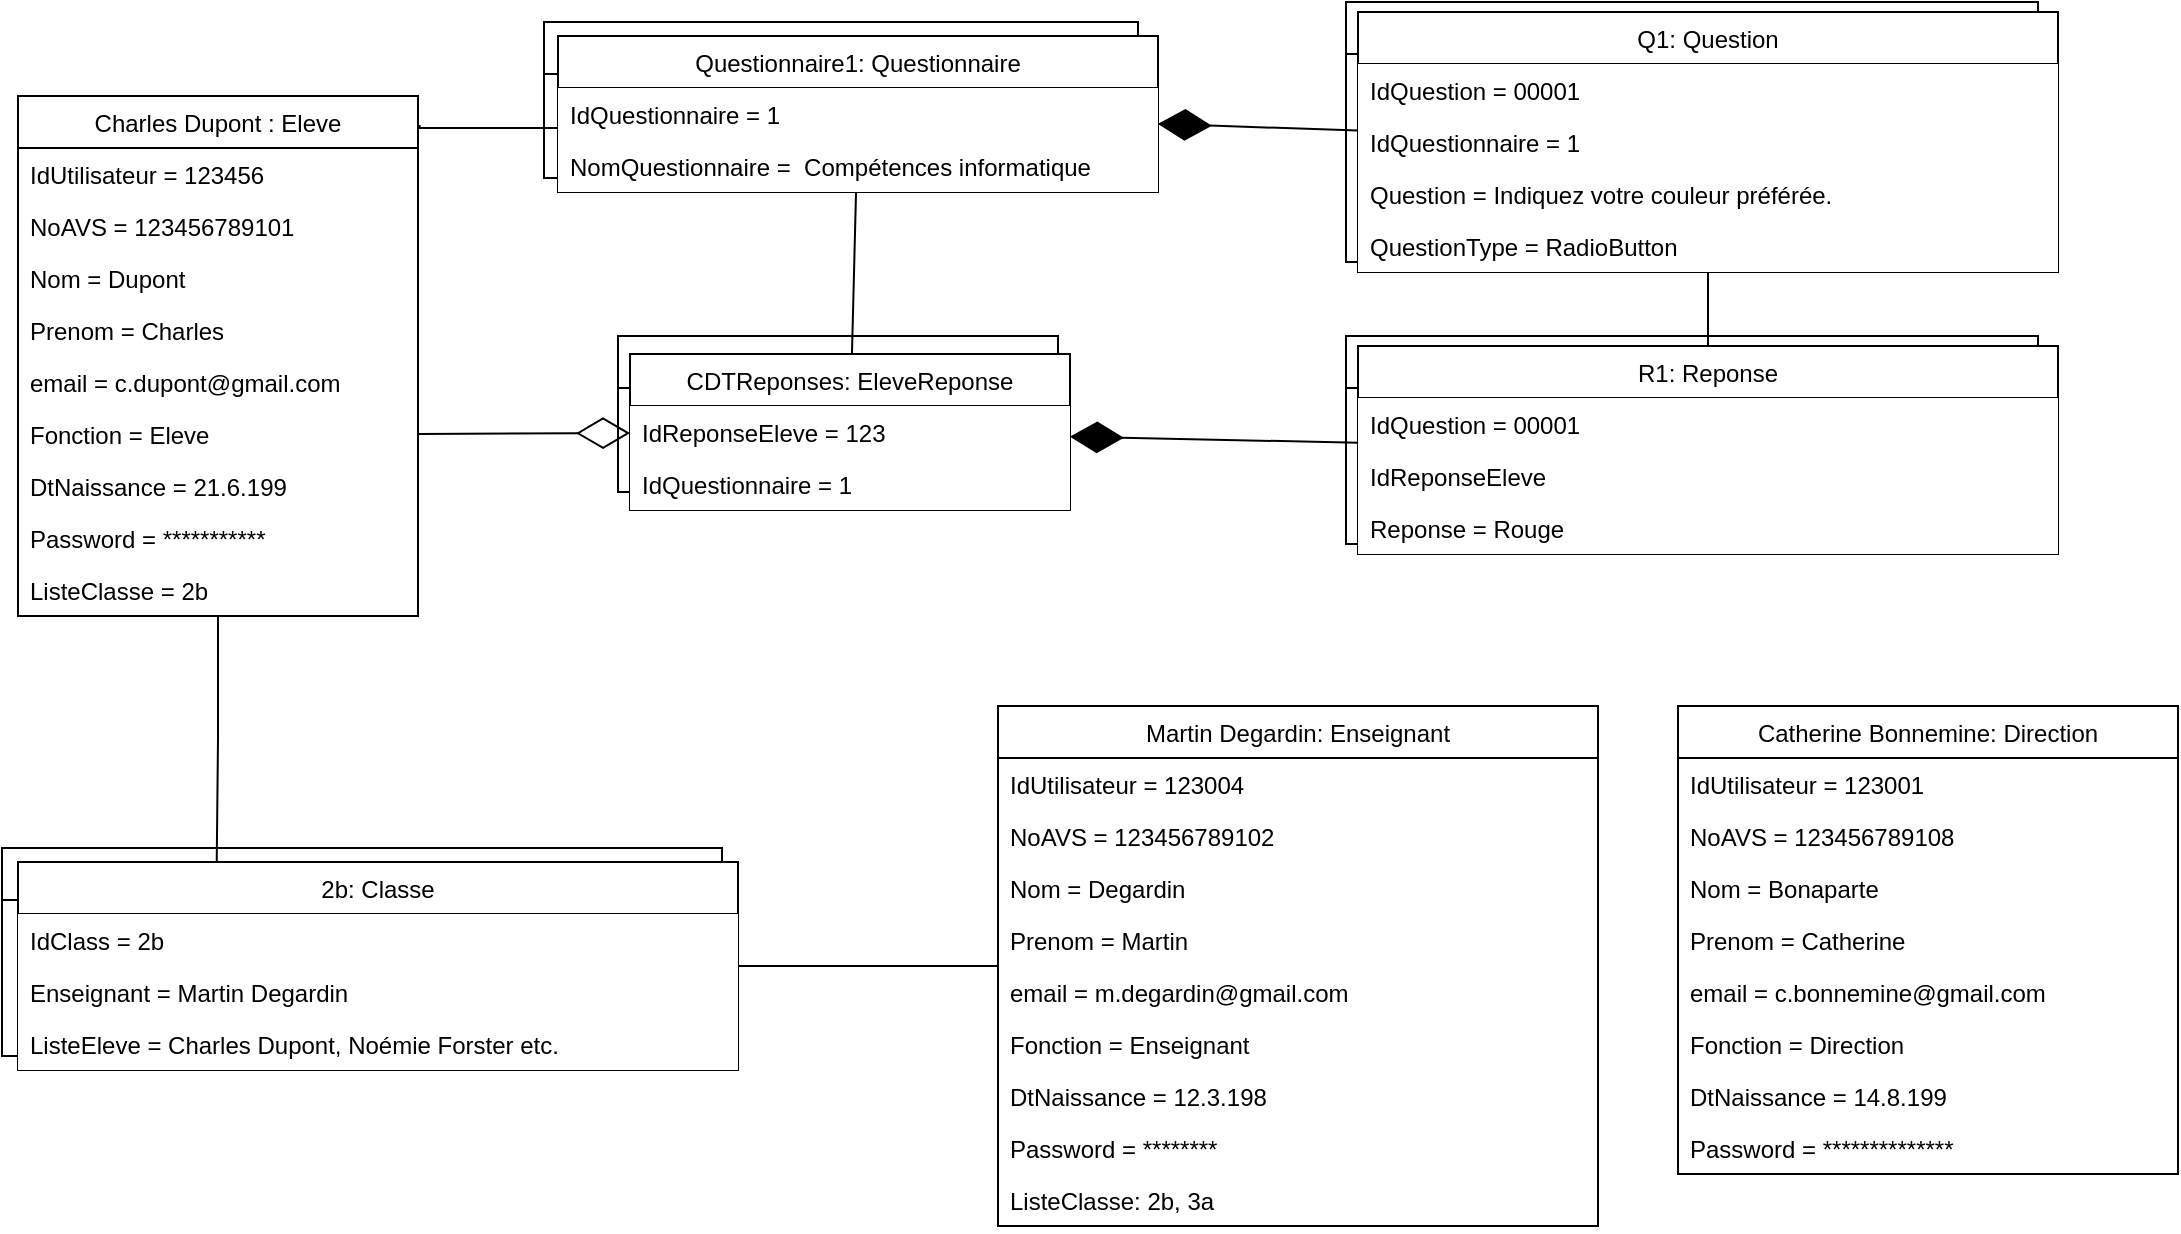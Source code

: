 <mxfile version="19.0.3" type="github">
  <diagram id="GS4NjSUJhHlFv-XAtIjA" name="Page-1">
    <mxGraphModel dx="1337" dy="542" grid="1" gridSize="10" guides="1" tooltips="1" connect="1" arrows="1" fold="1" page="1" pageScale="1" pageWidth="827" pageHeight="1169" math="0" shadow="0">
      <root>
        <mxCell id="0" />
        <mxCell id="1" parent="0" />
        <mxCell id="93Pf0BwEEPynUzrRqr7O-21" value=" " style="swimlane;fontStyle=0;childLayout=stackLayout;horizontal=1;startSize=26;fillColor=none;horizontalStack=0;resizeParent=1;resizeParentMax=0;resizeLast=0;collapsible=1;marginBottom=0;" vertex="1" parent="1">
          <mxGeometry x="202" y="526" width="360" height="104" as="geometry" />
        </mxCell>
        <mxCell id="93Pf0BwEEPynUzrRqr7O-22" value=" " style="text;strokeColor=none;fillColor=none;align=left;verticalAlign=top;spacingLeft=4;spacingRight=4;overflow=hidden;rotatable=0;points=[[0,0.5],[1,0.5]];portConstraint=eastwest;" vertex="1" parent="93Pf0BwEEPynUzrRqr7O-21">
          <mxGeometry y="26" width="360" height="26" as="geometry" />
        </mxCell>
        <mxCell id="93Pf0BwEEPynUzrRqr7O-23" value=" " style="text;strokeColor=none;fillColor=none;align=left;verticalAlign=top;spacingLeft=4;spacingRight=4;overflow=hidden;rotatable=0;points=[[0,0.5],[1,0.5]];portConstraint=eastwest;" vertex="1" parent="93Pf0BwEEPynUzrRqr7O-21">
          <mxGeometry y="52" width="360" height="26" as="geometry" />
        </mxCell>
        <mxCell id="93Pf0BwEEPynUzrRqr7O-24" value=" " style="text;strokeColor=none;fillColor=none;align=left;verticalAlign=top;spacingLeft=4;spacingRight=4;overflow=hidden;rotatable=0;points=[[0,0.5],[1,0.5]];portConstraint=eastwest;" vertex="1" parent="93Pf0BwEEPynUzrRqr7O-21">
          <mxGeometry y="78" width="360" height="26" as="geometry" />
        </mxCell>
        <mxCell id="93Pf0BwEEPynUzrRqr7O-1" value=" " style="swimlane;fontStyle=0;childLayout=stackLayout;horizontal=1;startSize=26;fillColor=none;horizontalStack=0;resizeParent=1;resizeParentMax=0;resizeLast=0;collapsible=1;marginBottom=0;" vertex="1" parent="1">
          <mxGeometry x="473" y="113" width="297" height="78" as="geometry" />
        </mxCell>
        <mxCell id="93Pf0BwEEPynUzrRqr7O-6" style="text;strokeColor=none;fillColor=none;align=left;verticalAlign=top;spacingLeft=4;spacingRight=4;overflow=hidden;rotatable=0;points=[[0,0.5],[1,0.5]];portConstraint=eastwest;" vertex="1" parent="93Pf0BwEEPynUzrRqr7O-1">
          <mxGeometry y="26" width="297" height="26" as="geometry" />
        </mxCell>
        <mxCell id="93Pf0BwEEPynUzrRqr7O-5" style="text;strokeColor=none;fillColor=none;align=left;verticalAlign=top;spacingLeft=4;spacingRight=4;overflow=hidden;rotatable=0;points=[[0,0.5],[1,0.5]];portConstraint=eastwest;" vertex="1" parent="93Pf0BwEEPynUzrRqr7O-1">
          <mxGeometry y="52" width="297" height="26" as="geometry" />
        </mxCell>
        <mxCell id="oU2hH9bfx2fnlEqYslfO-71" value="" style="swimlane;fontStyle=0;childLayout=stackLayout;horizontal=1;startSize=26;fillColor=none;horizontalStack=0;resizeParent=1;resizeParentMax=0;resizeLast=0;collapsible=1;marginBottom=0;" parent="1" vertex="1">
          <mxGeometry x="874" y="103" width="346" height="130" as="geometry" />
        </mxCell>
        <mxCell id="oU2hH9bfx2fnlEqYslfO-72" value=" " style="text;strokeColor=none;fillColor=none;align=left;verticalAlign=top;spacingLeft=4;spacingRight=4;overflow=hidden;rotatable=0;points=[[0,0.5],[1,0.5]];portConstraint=eastwest;" parent="oU2hH9bfx2fnlEqYslfO-71" vertex="1">
          <mxGeometry y="26" width="346" height="26" as="geometry" />
        </mxCell>
        <mxCell id="oU2hH9bfx2fnlEqYslfO-73" style="text;strokeColor=none;fillColor=none;align=left;verticalAlign=top;spacingLeft=4;spacingRight=4;overflow=hidden;rotatable=0;points=[[0,0.5],[1,0.5]];portConstraint=eastwest;" parent="oU2hH9bfx2fnlEqYslfO-71" vertex="1">
          <mxGeometry y="52" width="346" height="26" as="geometry" />
        </mxCell>
        <mxCell id="oU2hH9bfx2fnlEqYslfO-74" style="text;strokeColor=none;fillColor=none;align=left;verticalAlign=top;spacingLeft=4;spacingRight=4;overflow=hidden;rotatable=0;points=[[0,0.5],[1,0.5]];portConstraint=eastwest;" parent="oU2hH9bfx2fnlEqYslfO-71" vertex="1">
          <mxGeometry y="78" width="346" height="26" as="geometry" />
        </mxCell>
        <mxCell id="oU2hH9bfx2fnlEqYslfO-75" style="text;strokeColor=none;fillColor=none;align=left;verticalAlign=top;spacingLeft=4;spacingRight=4;overflow=hidden;rotatable=0;points=[[0,0.5],[1,0.5]];portConstraint=eastwest;" parent="oU2hH9bfx2fnlEqYslfO-71" vertex="1">
          <mxGeometry y="104" width="346" height="26" as="geometry" />
        </mxCell>
        <mxCell id="oU2hH9bfx2fnlEqYslfO-61" value="" style="swimlane;fontStyle=0;childLayout=stackLayout;horizontal=1;startSize=26;fillColor=none;horizontalStack=0;resizeParent=1;resizeParentMax=0;resizeLast=0;collapsible=1;marginBottom=0;" parent="1" vertex="1">
          <mxGeometry x="510" y="270" width="220" height="78" as="geometry" />
        </mxCell>
        <mxCell id="oU2hH9bfx2fnlEqYslfO-63" value=" " style="text;strokeColor=none;fillColor=none;align=left;verticalAlign=top;spacingLeft=4;spacingRight=4;overflow=hidden;rotatable=0;points=[[0,0.5],[1,0.5]];portConstraint=eastwest;" parent="oU2hH9bfx2fnlEqYslfO-61" vertex="1">
          <mxGeometry y="26" width="220" height="26" as="geometry" />
        </mxCell>
        <mxCell id="oU2hH9bfx2fnlEqYslfO-70" style="text;strokeColor=none;fillColor=none;align=left;verticalAlign=top;spacingLeft=4;spacingRight=4;overflow=hidden;rotatable=0;points=[[0,0.5],[1,0.5]];portConstraint=eastwest;" parent="oU2hH9bfx2fnlEqYslfO-61" vertex="1">
          <mxGeometry y="52" width="220" height="26" as="geometry" />
        </mxCell>
        <mxCell id="oU2hH9bfx2fnlEqYslfO-58" style="edgeStyle=orthogonalEdgeStyle;rounded=0;orthogonalLoop=1;jettySize=auto;html=1;entryX=0.276;entryY=0.003;entryDx=0;entryDy=0;entryPerimeter=0;endArrow=none;endFill=0;" parent="1" source="oU2hH9bfx2fnlEqYslfO-1" target="oU2hH9bfx2fnlEqYslfO-23" edge="1">
          <mxGeometry relative="1" as="geometry" />
        </mxCell>
        <mxCell id="oU2hH9bfx2fnlEqYslfO-60" style="edgeStyle=orthogonalEdgeStyle;rounded=0;orthogonalLoop=1;jettySize=auto;html=1;endArrow=none;endFill=0;exitX=1.004;exitY=0.056;exitDx=0;exitDy=0;exitPerimeter=0;" parent="1" source="oU2hH9bfx2fnlEqYslfO-1" target="oU2hH9bfx2fnlEqYslfO-16" edge="1">
          <mxGeometry relative="1" as="geometry">
            <Array as="points">
              <mxPoint x="460" y="166" />
              <mxPoint x="460" y="166" />
            </Array>
          </mxGeometry>
        </mxCell>
        <mxCell id="oU2hH9bfx2fnlEqYslfO-1" value="Charles Dupont : Eleve" style="swimlane;fontStyle=0;childLayout=stackLayout;horizontal=1;startSize=26;fillColor=none;horizontalStack=0;resizeParent=1;resizeParentMax=0;resizeLast=0;collapsible=1;marginBottom=0;" parent="1" vertex="1">
          <mxGeometry x="210" y="150" width="200" height="260" as="geometry" />
        </mxCell>
        <mxCell id="oU2hH9bfx2fnlEqYslfO-2" value="IdUtilisateur = 123456" style="text;strokeColor=none;fillColor=none;align=left;verticalAlign=top;spacingLeft=4;spacingRight=4;overflow=hidden;rotatable=0;points=[[0,0.5],[1,0.5]];portConstraint=eastwest;" parent="oU2hH9bfx2fnlEqYslfO-1" vertex="1">
          <mxGeometry y="26" width="200" height="26" as="geometry" />
        </mxCell>
        <mxCell id="oU2hH9bfx2fnlEqYslfO-3" value="NoAVS = 123456789101" style="text;strokeColor=none;fillColor=none;align=left;verticalAlign=top;spacingLeft=4;spacingRight=4;overflow=hidden;rotatable=0;points=[[0,0.5],[1,0.5]];portConstraint=eastwest;" parent="oU2hH9bfx2fnlEqYslfO-1" vertex="1">
          <mxGeometry y="52" width="200" height="26" as="geometry" />
        </mxCell>
        <mxCell id="oU2hH9bfx2fnlEqYslfO-4" value="Nom = Dupont" style="text;strokeColor=none;fillColor=none;align=left;verticalAlign=top;spacingLeft=4;spacingRight=4;overflow=hidden;rotatable=0;points=[[0,0.5],[1,0.5]];portConstraint=eastwest;" parent="oU2hH9bfx2fnlEqYslfO-1" vertex="1">
          <mxGeometry y="78" width="200" height="26" as="geometry" />
        </mxCell>
        <mxCell id="oU2hH9bfx2fnlEqYslfO-10" value="Prenom = Charles" style="text;strokeColor=none;fillColor=none;align=left;verticalAlign=top;spacingLeft=4;spacingRight=4;overflow=hidden;rotatable=0;points=[[0,0.5],[1,0.5]];portConstraint=eastwest;" parent="oU2hH9bfx2fnlEqYslfO-1" vertex="1">
          <mxGeometry y="104" width="200" height="26" as="geometry" />
        </mxCell>
        <mxCell id="oU2hH9bfx2fnlEqYslfO-49" value="email = c.dupont@gmail.com" style="text;strokeColor=none;fillColor=none;align=left;verticalAlign=top;spacingLeft=4;spacingRight=4;overflow=hidden;rotatable=0;points=[[0,0.5],[1,0.5]];portConstraint=eastwest;" parent="oU2hH9bfx2fnlEqYslfO-1" vertex="1">
          <mxGeometry y="130" width="200" height="26" as="geometry" />
        </mxCell>
        <mxCell id="oU2hH9bfx2fnlEqYslfO-9" value="Fonction = Eleve" style="text;strokeColor=none;fillColor=none;align=left;verticalAlign=top;spacingLeft=4;spacingRight=4;overflow=hidden;rotatable=0;points=[[0,0.5],[1,0.5]];portConstraint=eastwest;" parent="oU2hH9bfx2fnlEqYslfO-1" vertex="1">
          <mxGeometry y="156" width="200" height="26" as="geometry" />
        </mxCell>
        <mxCell id="oU2hH9bfx2fnlEqYslfO-8" value="DtNaissance = 21.6.199" style="text;strokeColor=none;fillColor=none;align=left;verticalAlign=top;spacingLeft=4;spacingRight=4;overflow=hidden;rotatable=0;points=[[0,0.5],[1,0.5]];portConstraint=eastwest;" parent="oU2hH9bfx2fnlEqYslfO-1" vertex="1">
          <mxGeometry y="182" width="200" height="26" as="geometry" />
        </mxCell>
        <mxCell id="oU2hH9bfx2fnlEqYslfO-7" value="Password = ***********" style="text;strokeColor=none;fillColor=none;align=left;verticalAlign=top;spacingLeft=4;spacingRight=4;overflow=hidden;rotatable=0;points=[[0,0.5],[1,0.5]];portConstraint=eastwest;" parent="oU2hH9bfx2fnlEqYslfO-1" vertex="1">
          <mxGeometry y="208" width="200" height="26" as="geometry" />
        </mxCell>
        <mxCell id="oU2hH9bfx2fnlEqYslfO-22" value="ListeClasse = 2b" style="text;strokeColor=none;fillColor=none;align=left;verticalAlign=top;spacingLeft=4;spacingRight=4;overflow=hidden;rotatable=0;points=[[0,0.5],[1,0.5]];portConstraint=eastwest;" parent="oU2hH9bfx2fnlEqYslfO-1" vertex="1">
          <mxGeometry y="234" width="200" height="26" as="geometry" />
        </mxCell>
        <mxCell id="oU2hH9bfx2fnlEqYslfO-11" value="Q1: Question" style="swimlane;fontStyle=0;childLayout=stackLayout;horizontal=1;startSize=26;fillColor=default;horizontalStack=0;resizeParent=1;resizeParentMax=0;resizeLast=0;collapsible=1;marginBottom=0;" parent="1" vertex="1">
          <mxGeometry x="880" y="108" width="350" height="130" as="geometry" />
        </mxCell>
        <mxCell id="oU2hH9bfx2fnlEqYslfO-12" value="IdQuestion = 00001" style="text;strokeColor=none;fillColor=default;align=left;verticalAlign=top;spacingLeft=4;spacingRight=4;overflow=hidden;rotatable=0;points=[[0,0.5],[1,0.5]];portConstraint=eastwest;" parent="oU2hH9bfx2fnlEqYslfO-11" vertex="1">
          <mxGeometry y="26" width="350" height="26" as="geometry" />
        </mxCell>
        <mxCell id="oU2hH9bfx2fnlEqYslfO-15" value="IdQuestionnaire = 1" style="text;strokeColor=none;fillColor=default;align=left;verticalAlign=top;spacingLeft=4;spacingRight=4;overflow=hidden;rotatable=0;points=[[0,0.5],[1,0.5]];portConstraint=eastwest;" parent="oU2hH9bfx2fnlEqYslfO-11" vertex="1">
          <mxGeometry y="52" width="350" height="26" as="geometry" />
        </mxCell>
        <mxCell id="oU2hH9bfx2fnlEqYslfO-13" value="Question = Indiquez votre couleur préférée." style="text;strokeColor=none;fillColor=default;align=left;verticalAlign=top;spacingLeft=4;spacingRight=4;overflow=hidden;rotatable=0;points=[[0,0.5],[1,0.5]];portConstraint=eastwest;" parent="oU2hH9bfx2fnlEqYslfO-11" vertex="1">
          <mxGeometry y="78" width="350" height="26" as="geometry" />
        </mxCell>
        <mxCell id="oU2hH9bfx2fnlEqYslfO-14" value="QuestionType = RadioButton" style="text;strokeColor=none;fillColor=default;align=left;verticalAlign=top;spacingLeft=4;spacingRight=4;overflow=hidden;rotatable=0;points=[[0,0.5],[1,0.5]];portConstraint=eastwest;" parent="oU2hH9bfx2fnlEqYslfO-11" vertex="1">
          <mxGeometry y="104" width="350" height="26" as="geometry" />
        </mxCell>
        <mxCell id="oU2hH9bfx2fnlEqYslfO-16" value="Questionnaire1: Questionnaire" style="swimlane;fontStyle=0;childLayout=stackLayout;horizontal=1;startSize=26;fillColor=default;horizontalStack=0;resizeParent=1;resizeParentMax=0;resizeLast=0;collapsible=1;marginBottom=0;" parent="1" vertex="1">
          <mxGeometry x="480" y="120" width="300" height="78" as="geometry" />
        </mxCell>
        <mxCell id="oU2hH9bfx2fnlEqYslfO-17" value="IdQuestionnaire = 1" style="text;strokeColor=none;fillColor=default;align=left;verticalAlign=top;spacingLeft=4;spacingRight=4;overflow=hidden;rotatable=0;points=[[0,0.5],[1,0.5]];portConstraint=eastwest;" parent="oU2hH9bfx2fnlEqYslfO-16" vertex="1">
          <mxGeometry y="26" width="300" height="26" as="geometry" />
        </mxCell>
        <mxCell id="oU2hH9bfx2fnlEqYslfO-18" value="NomQuestionnaire =  Compétences informatique" style="text;strokeColor=none;fillColor=default;align=left;verticalAlign=top;spacingLeft=4;spacingRight=4;overflow=hidden;rotatable=0;points=[[0,0.5],[1,0.5]];portConstraint=eastwest;" parent="oU2hH9bfx2fnlEqYslfO-16" vertex="1">
          <mxGeometry y="52" width="300" height="26" as="geometry" />
        </mxCell>
        <mxCell id="oU2hH9bfx2fnlEqYslfO-59" style="edgeStyle=orthogonalEdgeStyle;rounded=0;orthogonalLoop=1;jettySize=auto;html=1;endArrow=none;endFill=0;" parent="1" source="oU2hH9bfx2fnlEqYslfO-23" target="oU2hH9bfx2fnlEqYslfO-27" edge="1">
          <mxGeometry relative="1" as="geometry" />
        </mxCell>
        <mxCell id="oU2hH9bfx2fnlEqYslfO-23" value="2b: Classe" style="swimlane;fontStyle=0;childLayout=stackLayout;horizontal=1;startSize=26;fillColor=default;horizontalStack=0;resizeParent=1;resizeParentMax=0;resizeLast=0;collapsible=1;marginBottom=0;" parent="1" vertex="1">
          <mxGeometry x="210" y="533" width="360" height="104" as="geometry" />
        </mxCell>
        <mxCell id="oU2hH9bfx2fnlEqYslfO-24" value="IdClass = 2b" style="text;strokeColor=none;fillColor=default;align=left;verticalAlign=top;spacingLeft=4;spacingRight=4;overflow=hidden;rotatable=0;points=[[0,0.5],[1,0.5]];portConstraint=eastwest;" parent="oU2hH9bfx2fnlEqYslfO-23" vertex="1">
          <mxGeometry y="26" width="360" height="26" as="geometry" />
        </mxCell>
        <mxCell id="oU2hH9bfx2fnlEqYslfO-25" value="Enseignant = Martin Degardin" style="text;strokeColor=none;fillColor=default;align=left;verticalAlign=top;spacingLeft=4;spacingRight=4;overflow=hidden;rotatable=0;points=[[0,0.5],[1,0.5]];portConstraint=eastwest;" parent="oU2hH9bfx2fnlEqYslfO-23" vertex="1">
          <mxGeometry y="52" width="360" height="26" as="geometry" />
        </mxCell>
        <mxCell id="oU2hH9bfx2fnlEqYslfO-26" value="ListeEleve = Charles Dupont, Noémie Forster etc." style="text;strokeColor=none;fillColor=default;align=left;verticalAlign=top;spacingLeft=4;spacingRight=4;overflow=hidden;rotatable=0;points=[[0,0.5],[1,0.5]];portConstraint=eastwest;" parent="oU2hH9bfx2fnlEqYslfO-23" vertex="1">
          <mxGeometry y="78" width="360" height="26" as="geometry" />
        </mxCell>
        <mxCell id="oU2hH9bfx2fnlEqYslfO-27" value="Martin Degardin: Enseignant" style="swimlane;fontStyle=0;childLayout=stackLayout;horizontal=1;startSize=26;fillColor=none;horizontalStack=0;resizeParent=1;resizeParentMax=0;resizeLast=0;collapsible=1;marginBottom=0;" parent="1" vertex="1">
          <mxGeometry x="700" y="455" width="300" height="260" as="geometry" />
        </mxCell>
        <mxCell id="oU2hH9bfx2fnlEqYslfO-31" value="IdUtilisateur = 123004" style="text;strokeColor=none;fillColor=none;align=left;verticalAlign=top;spacingLeft=4;spacingRight=4;overflow=hidden;rotatable=0;points=[[0,0.5],[1,0.5]];portConstraint=eastwest;" parent="oU2hH9bfx2fnlEqYslfO-27" vertex="1">
          <mxGeometry y="26" width="300" height="26" as="geometry" />
        </mxCell>
        <mxCell id="oU2hH9bfx2fnlEqYslfO-32" value="NoAVS = 123456789102" style="text;strokeColor=none;fillColor=none;align=left;verticalAlign=top;spacingLeft=4;spacingRight=4;overflow=hidden;rotatable=0;points=[[0,0.5],[1,0.5]];portConstraint=eastwest;" parent="oU2hH9bfx2fnlEqYslfO-27" vertex="1">
          <mxGeometry y="52" width="300" height="26" as="geometry" />
        </mxCell>
        <mxCell id="oU2hH9bfx2fnlEqYslfO-33" value="Nom = Degardin" style="text;strokeColor=none;fillColor=none;align=left;verticalAlign=top;spacingLeft=4;spacingRight=4;overflow=hidden;rotatable=0;points=[[0,0.5],[1,0.5]];portConstraint=eastwest;" parent="oU2hH9bfx2fnlEqYslfO-27" vertex="1">
          <mxGeometry y="78" width="300" height="26" as="geometry" />
        </mxCell>
        <mxCell id="oU2hH9bfx2fnlEqYslfO-34" value="Prenom = Martin" style="text;strokeColor=none;fillColor=none;align=left;verticalAlign=top;spacingLeft=4;spacingRight=4;overflow=hidden;rotatable=0;points=[[0,0.5],[1,0.5]];portConstraint=eastwest;" parent="oU2hH9bfx2fnlEqYslfO-27" vertex="1">
          <mxGeometry y="104" width="300" height="26" as="geometry" />
        </mxCell>
        <mxCell id="oU2hH9bfx2fnlEqYslfO-48" value="email = m.degardin@gmail.com" style="text;strokeColor=none;fillColor=none;align=left;verticalAlign=top;spacingLeft=4;spacingRight=4;overflow=hidden;rotatable=0;points=[[0,0.5],[1,0.5]];portConstraint=eastwest;" parent="oU2hH9bfx2fnlEqYslfO-27" vertex="1">
          <mxGeometry y="130" width="300" height="26" as="geometry" />
        </mxCell>
        <mxCell id="oU2hH9bfx2fnlEqYslfO-35" value="Fonction = Enseignant" style="text;strokeColor=none;fillColor=none;align=left;verticalAlign=top;spacingLeft=4;spacingRight=4;overflow=hidden;rotatable=0;points=[[0,0.5],[1,0.5]];portConstraint=eastwest;" parent="oU2hH9bfx2fnlEqYslfO-27" vertex="1">
          <mxGeometry y="156" width="300" height="26" as="geometry" />
        </mxCell>
        <mxCell id="oU2hH9bfx2fnlEqYslfO-36" value="DtNaissance = 12.3.198" style="text;strokeColor=none;fillColor=none;align=left;verticalAlign=top;spacingLeft=4;spacingRight=4;overflow=hidden;rotatable=0;points=[[0,0.5],[1,0.5]];portConstraint=eastwest;" parent="oU2hH9bfx2fnlEqYslfO-27" vertex="1">
          <mxGeometry y="182" width="300" height="26" as="geometry" />
        </mxCell>
        <mxCell id="oU2hH9bfx2fnlEqYslfO-37" value="Password = ********" style="text;strokeColor=none;fillColor=none;align=left;verticalAlign=top;spacingLeft=4;spacingRight=4;overflow=hidden;rotatable=0;points=[[0,0.5],[1,0.5]];portConstraint=eastwest;" parent="oU2hH9bfx2fnlEqYslfO-27" vertex="1">
          <mxGeometry y="208" width="300" height="26" as="geometry" />
        </mxCell>
        <mxCell id="oU2hH9bfx2fnlEqYslfO-28" value="ListeClasse: 2b, 3a" style="text;strokeColor=none;fillColor=none;align=left;verticalAlign=top;spacingLeft=4;spacingRight=4;overflow=hidden;rotatable=0;points=[[0,0.5],[1,0.5]];portConstraint=eastwest;" parent="oU2hH9bfx2fnlEqYslfO-27" vertex="1">
          <mxGeometry y="234" width="300" height="26" as="geometry" />
        </mxCell>
        <mxCell id="oU2hH9bfx2fnlEqYslfO-38" value="Catherine Bonnemine: Direction" style="swimlane;fontStyle=0;childLayout=stackLayout;horizontal=1;startSize=26;fillColor=none;horizontalStack=0;resizeParent=1;resizeParentMax=0;resizeLast=0;collapsible=1;marginBottom=0;" parent="1" vertex="1">
          <mxGeometry x="1040" y="455" width="250" height="234" as="geometry" />
        </mxCell>
        <mxCell id="oU2hH9bfx2fnlEqYslfO-39" value="IdUtilisateur = 123001" style="text;strokeColor=none;fillColor=none;align=left;verticalAlign=top;spacingLeft=4;spacingRight=4;overflow=hidden;rotatable=0;points=[[0,0.5],[1,0.5]];portConstraint=eastwest;" parent="oU2hH9bfx2fnlEqYslfO-38" vertex="1">
          <mxGeometry y="26" width="250" height="26" as="geometry" />
        </mxCell>
        <mxCell id="oU2hH9bfx2fnlEqYslfO-40" value="NoAVS = 123456789108" style="text;strokeColor=none;fillColor=none;align=left;verticalAlign=top;spacingLeft=4;spacingRight=4;overflow=hidden;rotatable=0;points=[[0,0.5],[1,0.5]];portConstraint=eastwest;" parent="oU2hH9bfx2fnlEqYslfO-38" vertex="1">
          <mxGeometry y="52" width="250" height="26" as="geometry" />
        </mxCell>
        <mxCell id="oU2hH9bfx2fnlEqYslfO-41" value="Nom = Bonaparte" style="text;strokeColor=none;fillColor=none;align=left;verticalAlign=top;spacingLeft=4;spacingRight=4;overflow=hidden;rotatable=0;points=[[0,0.5],[1,0.5]];portConstraint=eastwest;" parent="oU2hH9bfx2fnlEqYslfO-38" vertex="1">
          <mxGeometry y="78" width="250" height="26" as="geometry" />
        </mxCell>
        <mxCell id="oU2hH9bfx2fnlEqYslfO-46" value="Prenom = Catherine" style="text;strokeColor=none;fillColor=none;align=left;verticalAlign=top;spacingLeft=4;spacingRight=4;overflow=hidden;rotatable=0;points=[[0,0.5],[1,0.5]];portConstraint=eastwest;" parent="oU2hH9bfx2fnlEqYslfO-38" vertex="1">
          <mxGeometry y="104" width="250" height="26" as="geometry" />
        </mxCell>
        <mxCell id="oU2hH9bfx2fnlEqYslfO-47" value="email = c.bonnemine@gmail.com" style="text;strokeColor=none;fillColor=none;align=left;verticalAlign=top;spacingLeft=4;spacingRight=4;overflow=hidden;rotatable=0;points=[[0,0.5],[1,0.5]];portConstraint=eastwest;" parent="oU2hH9bfx2fnlEqYslfO-38" vertex="1">
          <mxGeometry y="130" width="250" height="26" as="geometry" />
        </mxCell>
        <mxCell id="oU2hH9bfx2fnlEqYslfO-45" value="Fonction = Direction" style="text;strokeColor=none;fillColor=none;align=left;verticalAlign=top;spacingLeft=4;spacingRight=4;overflow=hidden;rotatable=0;points=[[0,0.5],[1,0.5]];portConstraint=eastwest;" parent="oU2hH9bfx2fnlEqYslfO-38" vertex="1">
          <mxGeometry y="156" width="250" height="26" as="geometry" />
        </mxCell>
        <mxCell id="oU2hH9bfx2fnlEqYslfO-44" value="DtNaissance = 14.8.199" style="text;strokeColor=none;fillColor=none;align=left;verticalAlign=top;spacingLeft=4;spacingRight=4;overflow=hidden;rotatable=0;points=[[0,0.5],[1,0.5]];portConstraint=eastwest;" parent="oU2hH9bfx2fnlEqYslfO-38" vertex="1">
          <mxGeometry y="182" width="250" height="26" as="geometry" />
        </mxCell>
        <mxCell id="oU2hH9bfx2fnlEqYslfO-43" value="Password = **************" style="text;strokeColor=none;fillColor=none;align=left;verticalAlign=top;spacingLeft=4;spacingRight=4;overflow=hidden;rotatable=0;points=[[0,0.5],[1,0.5]];portConstraint=eastwest;" parent="oU2hH9bfx2fnlEqYslfO-38" vertex="1">
          <mxGeometry y="208" width="250" height="26" as="geometry" />
        </mxCell>
        <mxCell id="93Pf0BwEEPynUzrRqr7O-7" style="rounded=0;orthogonalLoop=1;jettySize=auto;html=1;endArrow=none;endFill=0;" edge="1" parent="1" source="oU2hH9bfx2fnlEqYslfO-50" target="oU2hH9bfx2fnlEqYslfO-16">
          <mxGeometry relative="1" as="geometry" />
        </mxCell>
        <mxCell id="oU2hH9bfx2fnlEqYslfO-50" value="CDTReponses: EleveReponse" style="swimlane;fontStyle=0;childLayout=stackLayout;horizontal=1;startSize=26;fillColor=default;horizontalStack=0;resizeParent=1;resizeParentMax=0;resizeLast=0;collapsible=1;marginBottom=0;gradientColor=none;" parent="1" vertex="1">
          <mxGeometry x="516" y="279" width="220" height="78" as="geometry" />
        </mxCell>
        <mxCell id="oU2hH9bfx2fnlEqYslfO-51" value="IdReponseEleve = 123" style="text;strokeColor=none;fillColor=default;align=left;verticalAlign=top;spacingLeft=4;spacingRight=4;overflow=hidden;rotatable=0;points=[[0,0.5],[1,0.5]];portConstraint=eastwest;" parent="oU2hH9bfx2fnlEqYslfO-50" vertex="1">
          <mxGeometry y="26" width="220" height="26" as="geometry" />
        </mxCell>
        <mxCell id="oU2hH9bfx2fnlEqYslfO-54" value="IdQuestionnaire = 1" style="text;strokeColor=none;fillColor=default;align=left;verticalAlign=top;spacingLeft=4;spacingRight=4;overflow=hidden;rotatable=0;points=[[0,0.5],[1,0.5]];portConstraint=eastwest;" parent="oU2hH9bfx2fnlEqYslfO-50" vertex="1">
          <mxGeometry y="52" width="220" height="26" as="geometry" />
        </mxCell>
        <mxCell id="oU2hH9bfx2fnlEqYslfO-56" value="" style="endArrow=diamondThin;endFill=1;endSize=24;html=1;rounded=0;" parent="1" source="oU2hH9bfx2fnlEqYslfO-11" target="oU2hH9bfx2fnlEqYslfO-16" edge="1">
          <mxGeometry width="160" relative="1" as="geometry">
            <mxPoint x="590" y="360" as="sourcePoint" />
            <mxPoint x="750" y="360" as="targetPoint" />
          </mxGeometry>
        </mxCell>
        <mxCell id="oU2hH9bfx2fnlEqYslfO-57" value="" style="endArrow=diamondThin;endFill=0;endSize=24;html=1;rounded=0;exitX=1;exitY=0.5;exitDx=0;exitDy=0;" parent="1" source="oU2hH9bfx2fnlEqYslfO-9" target="oU2hH9bfx2fnlEqYslfO-50" edge="1">
          <mxGeometry width="160" relative="1" as="geometry">
            <mxPoint x="380" y="370" as="sourcePoint" />
            <mxPoint x="540" y="370" as="targetPoint" />
          </mxGeometry>
        </mxCell>
        <mxCell id="93Pf0BwEEPynUzrRqr7O-8" value="" style="swimlane;fontStyle=0;childLayout=stackLayout;horizontal=1;startSize=26;fillColor=none;horizontalStack=0;resizeParent=1;resizeParentMax=0;resizeLast=0;collapsible=1;marginBottom=0;" vertex="1" parent="1">
          <mxGeometry x="874" y="270" width="346" height="104" as="geometry" />
        </mxCell>
        <mxCell id="93Pf0BwEEPynUzrRqr7O-9" value=" " style="text;strokeColor=none;fillColor=none;align=left;verticalAlign=top;spacingLeft=4;spacingRight=4;overflow=hidden;rotatable=0;points=[[0,0.5],[1,0.5]];portConstraint=eastwest;" vertex="1" parent="93Pf0BwEEPynUzrRqr7O-8">
          <mxGeometry y="26" width="346" height="26" as="geometry" />
        </mxCell>
        <mxCell id="93Pf0BwEEPynUzrRqr7O-10" style="text;strokeColor=none;fillColor=none;align=left;verticalAlign=top;spacingLeft=4;spacingRight=4;overflow=hidden;rotatable=0;points=[[0,0.5],[1,0.5]];portConstraint=eastwest;" vertex="1" parent="93Pf0BwEEPynUzrRqr7O-8">
          <mxGeometry y="52" width="346" height="26" as="geometry" />
        </mxCell>
        <mxCell id="93Pf0BwEEPynUzrRqr7O-11" style="text;strokeColor=none;fillColor=none;align=left;verticalAlign=top;spacingLeft=4;spacingRight=4;overflow=hidden;rotatable=0;points=[[0,0.5],[1,0.5]];portConstraint=eastwest;" vertex="1" parent="93Pf0BwEEPynUzrRqr7O-8">
          <mxGeometry y="78" width="346" height="26" as="geometry" />
        </mxCell>
        <mxCell id="93Pf0BwEEPynUzrRqr7O-19" style="edgeStyle=none;rounded=0;orthogonalLoop=1;jettySize=auto;html=1;entryX=0.5;entryY=1;entryDx=0;entryDy=0;endArrow=none;endFill=0;" edge="1" parent="1" source="93Pf0BwEEPynUzrRqr7O-13" target="oU2hH9bfx2fnlEqYslfO-11">
          <mxGeometry relative="1" as="geometry" />
        </mxCell>
        <mxCell id="93Pf0BwEEPynUzrRqr7O-13" value="R1: Reponse" style="swimlane;fontStyle=0;childLayout=stackLayout;horizontal=1;startSize=26;fillColor=default;horizontalStack=0;resizeParent=1;resizeParentMax=0;resizeLast=0;collapsible=1;marginBottom=0;" vertex="1" parent="1">
          <mxGeometry x="880" y="275" width="350" height="104" as="geometry" />
        </mxCell>
        <mxCell id="93Pf0BwEEPynUzrRqr7O-14" value="IdQuestion = 00001" style="text;strokeColor=none;fillColor=default;align=left;verticalAlign=top;spacingLeft=4;spacingRight=4;overflow=hidden;rotatable=0;points=[[0,0.5],[1,0.5]];portConstraint=eastwest;" vertex="1" parent="93Pf0BwEEPynUzrRqr7O-13">
          <mxGeometry y="26" width="350" height="26" as="geometry" />
        </mxCell>
        <mxCell id="93Pf0BwEEPynUzrRqr7O-15" value="IdReponseEleve" style="text;strokeColor=none;fillColor=default;align=left;verticalAlign=top;spacingLeft=4;spacingRight=4;overflow=hidden;rotatable=0;points=[[0,0.5],[1,0.5]];portConstraint=eastwest;" vertex="1" parent="93Pf0BwEEPynUzrRqr7O-13">
          <mxGeometry y="52" width="350" height="26" as="geometry" />
        </mxCell>
        <mxCell id="93Pf0BwEEPynUzrRqr7O-17" value="Reponse = Rouge" style="text;strokeColor=none;fillColor=default;align=left;verticalAlign=top;spacingLeft=4;spacingRight=4;overflow=hidden;rotatable=0;points=[[0,0.5],[1,0.5]];portConstraint=eastwest;" vertex="1" parent="93Pf0BwEEPynUzrRqr7O-13">
          <mxGeometry y="78" width="350" height="26" as="geometry" />
        </mxCell>
        <mxCell id="93Pf0BwEEPynUzrRqr7O-20" value="" style="endArrow=diamondThin;endFill=1;endSize=24;html=1;rounded=0;" edge="1" parent="1" source="93Pf0BwEEPynUzrRqr7O-13">
          <mxGeometry width="160" relative="1" as="geometry">
            <mxPoint x="836" y="323.645" as="sourcePoint" />
            <mxPoint x="736" y="320.351" as="targetPoint" />
          </mxGeometry>
        </mxCell>
      </root>
    </mxGraphModel>
  </diagram>
</mxfile>
